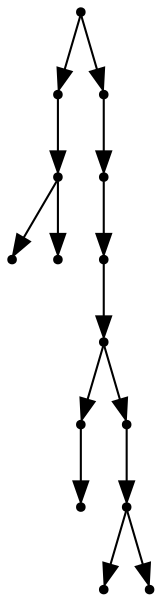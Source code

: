 digraph {
  14 [shape=point];
  3 [shape=point];
  2 [shape=point];
  0 [shape=point];
  1 [shape=point];
  13 [shape=point];
  12 [shape=point];
  11 [shape=point];
  10 [shape=point];
  5 [shape=point];
  4 [shape=point];
  9 [shape=point];
  8 [shape=point];
  6 [shape=point];
  7 [shape=point];
14 -> 3;
3 -> 2;
2 -> 0;
2 -> 1;
14 -> 13;
13 -> 12;
12 -> 11;
11 -> 10;
10 -> 5;
5 -> 4;
10 -> 9;
9 -> 8;
8 -> 6;
8 -> 7;
}
